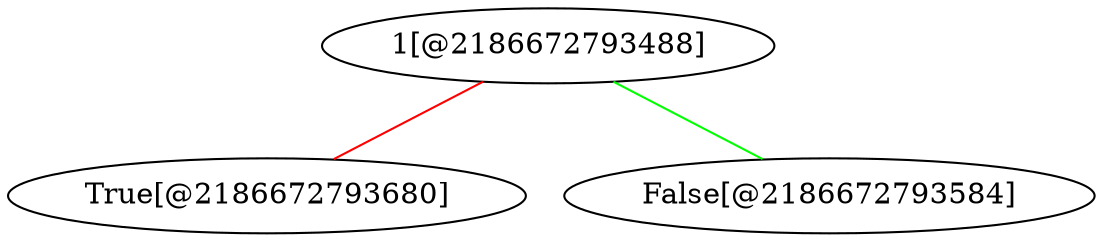graph { 
	"1[@2186672793488]" -- "True[@2186672793680]"[color=red, pendwidth=4.0];
	"1[@2186672793488]" -- "False[@2186672793584]"[color=green, pendwidth=4.0];

}